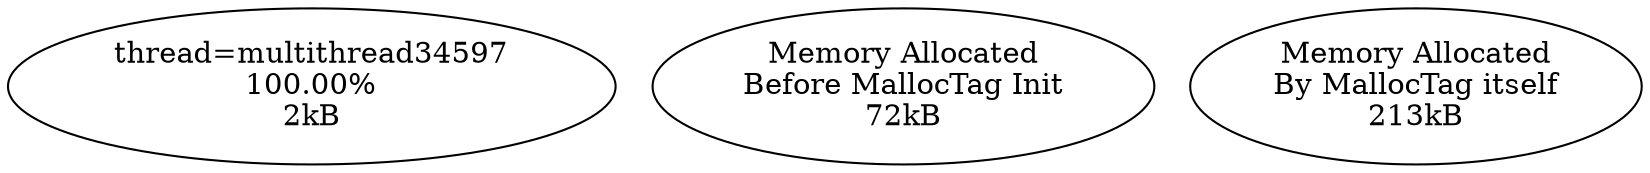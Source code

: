 digraph MallocTree {
multithread34597 [label="thread=multithread34597\n100.00%\n2kB"]
__before_init_node__ [label="Memory Allocated\nBefore MallocTag Init\n72kB"]
__malloctag_self_memory__ [label="Memory Allocated\nBy MallocTag itself\n213kB"]
}
